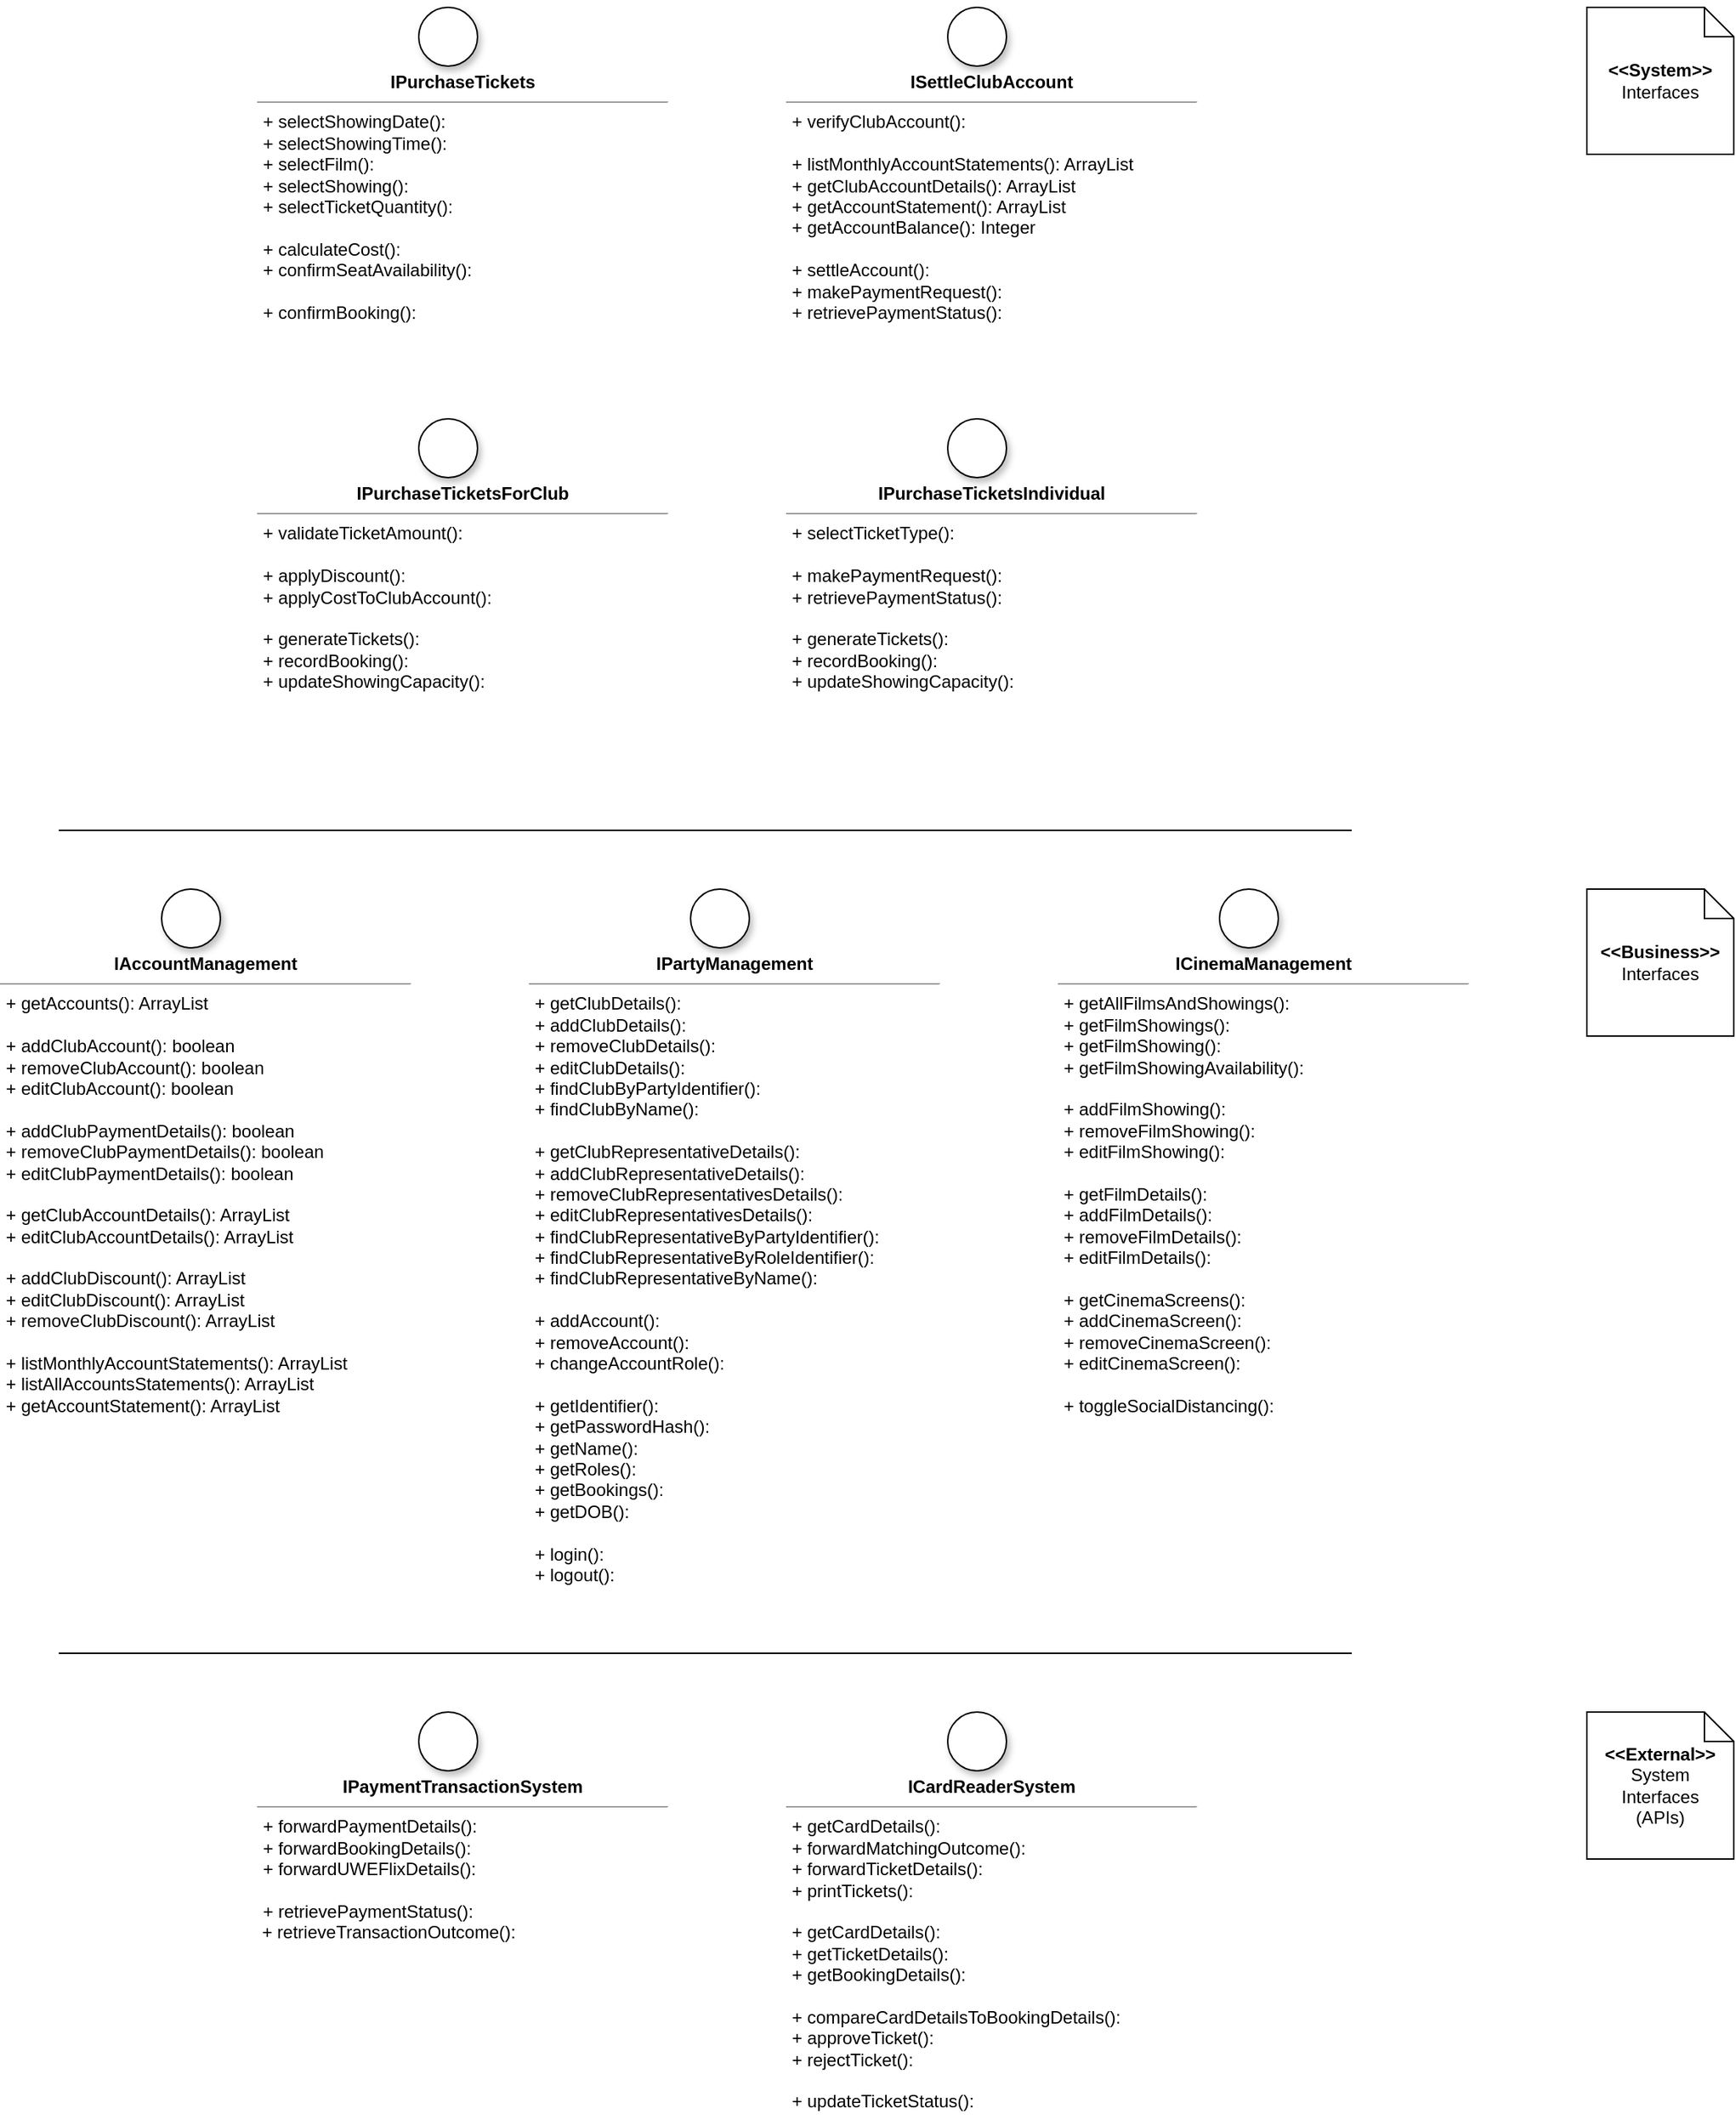 <mxfile version="14.4.3" type="device"><diagram id="UyC8QRLO25mIW05JQHN2" name="Page-1"><mxGraphModel dx="1422" dy="816" grid="1" gridSize="10" guides="1" tooltips="1" connect="1" arrows="1" fold="1" page="1" pageScale="1" pageWidth="827" pageHeight="1169" math="0" shadow="0"><root><mxCell id="0"/><mxCell id="1" parent="0"/><mxCell id="3gEaJYuZwHpeeCgXlep5-1" value="&lt;p style=&quot;margin: 0px ; margin-top: 4px ; text-align: center&quot;&gt;&lt;b&gt;IAccountManagement&lt;/b&gt;&lt;/p&gt;&lt;hr size=&quot;1&quot;&gt;&lt;p style=&quot;margin: 0px ; margin-left: 4px&quot;&gt;+ getAccounts(): ArrayList&lt;/p&gt;&lt;p style=&quot;margin: 0px ; margin-left: 4px&quot;&gt;&lt;br&gt;+ addClubAccount(): boolean&lt;/p&gt;&lt;p style=&quot;margin: 0px ; margin-left: 4px&quot;&gt;+ removeClubAccount(): boolean&lt;br&gt;&lt;/p&gt;&lt;p style=&quot;margin: 0px ; margin-left: 4px&quot;&gt;+ editClubAccount(): boolean&lt;/p&gt;&lt;p style=&quot;margin: 0px ; margin-left: 4px&quot;&gt;&lt;br&gt;&lt;/p&gt;&lt;p style=&quot;margin: 0px 0px 0px 4px&quot;&gt;+ addClubPaymentDetails(): boolean&lt;/p&gt;&lt;p style=&quot;margin: 0px 0px 0px 4px&quot;&gt;+ removeClubPaymentDetails(): boolean&lt;br&gt;&lt;/p&gt;&lt;p style=&quot;margin: 0px 0px 0px 4px&quot;&gt;+ editClubPaymentDetails(): boolean&lt;/p&gt;&lt;p style=&quot;margin: 0px ; margin-left: 4px&quot;&gt;&lt;br&gt;&lt;/p&gt;&lt;p style=&quot;margin: 0px ; margin-left: 4px&quot;&gt;+ getClubAccountDetails(): ArrayList&lt;br&gt;&lt;/p&gt;&lt;p style=&quot;margin: 0px ; margin-left: 4px&quot;&gt;+ editClubAccountDetails(): ArrayList&lt;/p&gt;&lt;p style=&quot;margin: 0px ; margin-left: 4px&quot;&gt;&lt;br&gt;&lt;/p&gt;&lt;p style=&quot;margin: 0px ; margin-left: 4px&quot;&gt;+ addClubDiscount(): ArrayList&lt;br&gt;&lt;/p&gt;&lt;p style=&quot;margin: 0px ; margin-left: 4px&quot;&gt;+ editClubDiscount(): ArrayList&lt;br&gt;&lt;/p&gt;&lt;p style=&quot;margin: 0px 0px 0px 4px&quot;&gt;+ removeClubDiscount(): ArrayList&lt;/p&gt;&lt;p style=&quot;margin: 0px ; margin-left: 4px&quot;&gt;&lt;br&gt;&lt;/p&gt;&lt;p style=&quot;margin: 0px ; margin-left: 4px&quot;&gt;+ listMonthlyAccountStatements(): ArrayList&lt;br&gt;&lt;/p&gt;&lt;p style=&quot;margin: 0px 0px 0px 4px&quot;&gt;+ listAllAccountsStatements(): ArrayList&lt;br&gt;&lt;/p&gt;&lt;p style=&quot;margin: 0px 0px 0px 4px&quot;&gt;+ getAccountStatement(): ArrayList&lt;/p&gt;" style="verticalAlign=top;align=left;overflow=fill;fontSize=12;fontFamily=Helvetica;html=1;strokeWidth=1;strokeColor=none;rounded=0;shadow=0;glass=0;sketch=0;" parent="1" vertex="1"><mxGeometry x="40" y="680" width="280" height="320" as="geometry"/></mxCell><mxCell id="3gEaJYuZwHpeeCgXlep5-28" value="&lt;b&gt;&amp;lt;&amp;lt;Business&amp;gt;&amp;gt;&lt;/b&gt;&lt;br&gt;&lt;span&gt;Interfaces&lt;/span&gt;" style="shape=note;size=20;whiteSpace=wrap;html=1;" parent="1" vertex="1"><mxGeometry x="1120" y="640" width="100" height="100" as="geometry"/></mxCell><mxCell id="3gEaJYuZwHpeeCgXlep5-29" value="" style="ellipse;whiteSpace=wrap;html=1;aspect=fixed;rounded=0;shadow=1;glass=0;sketch=0;strokeColor=#000000;strokeWidth=1;fillColor=#ffffff;" parent="1" vertex="1"><mxGeometry x="150" y="640" width="40" height="40" as="geometry"/></mxCell><mxCell id="3gEaJYuZwHpeeCgXlep5-30" value="&lt;p style=&quot;margin: 0px ; margin-top: 4px ; text-align: center&quot;&gt;&lt;b&gt;IPartyManagement&lt;/b&gt;&lt;/p&gt;&lt;hr size=&quot;1&quot;&gt;&lt;p style=&quot;margin: 0px 0px 0px 4px&quot;&gt;+ getClubDetails():&lt;br&gt;&lt;/p&gt;&lt;p style=&quot;margin: 0px 0px 0px 4px&quot;&gt;+ addClubDetails():&lt;br&gt;&lt;/p&gt;&lt;p style=&quot;margin: 0px 0px 0px 4px&quot;&gt;+ removeClubDetails():&lt;br&gt;&lt;/p&gt;&lt;p style=&quot;margin: 0px 0px 0px 4px&quot;&gt;+ editClubDetails():&lt;/p&gt;&lt;p style=&quot;margin: 0px 0px 0px 4px&quot;&gt;+ findClubByPartyIdentifier():&lt;/p&gt;&lt;p style=&quot;margin: 0px 0px 0px 4px&quot;&gt;+ findClubByName():&lt;/p&gt;&lt;p style=&quot;margin: 0px ; margin-left: 4px&quot;&gt;&lt;br&gt;&lt;/p&gt;&lt;p style=&quot;margin: 0px 0px 0px 4px&quot;&gt;+ getClubRepresentativeDetails():&lt;br&gt;&lt;/p&gt;&lt;p style=&quot;margin: 0px 0px 0px 4px&quot;&gt;+ addClubRepresentativeDetails():&lt;br&gt;&lt;/p&gt;&lt;p style=&quot;margin: 0px 0px 0px 4px&quot;&gt;+ removeClubRepresentativesDetails():&lt;br&gt;&lt;/p&gt;&lt;p style=&quot;margin: 0px 0px 0px 4px&quot;&gt;+ editClubRepresentativesDetails():&lt;/p&gt;&lt;p style=&quot;margin: 0px 0px 0px 4px&quot;&gt;+ findClubRepresentativeByPartyIdentifier():&lt;/p&gt;&lt;p style=&quot;margin: 0px 0px 0px 4px&quot;&gt;+ findClubRepresentativeByRoleIdentifier():&lt;/p&gt;&lt;p style=&quot;margin: 0px 0px 0px 4px&quot;&gt;+ findClubRepresentativeByName():&lt;/p&gt;&lt;p style=&quot;margin: 0px 0px 0px 4px&quot;&gt;&lt;br&gt;&lt;/p&gt;&lt;p style=&quot;margin: 0px 0px 0px 4px&quot;&gt;+ addAccount():&lt;/p&gt;&lt;p style=&quot;margin: 0px 0px 0px 4px&quot;&gt;+ removeAccount():&lt;/p&gt;&lt;p style=&quot;margin: 0px 0px 0px 4px&quot;&gt;+ changeAccountRole():&lt;/p&gt;&lt;p style=&quot;margin: 0px 0px 0px 4px&quot;&gt;&lt;br&gt;&lt;/p&gt;&lt;p style=&quot;margin: 0px 0px 0px 4px&quot;&gt;+ getIdentifier():&lt;/p&gt;&lt;p style=&quot;margin: 0px 0px 0px 4px&quot;&gt;+ getPasswordHash():&lt;/p&gt;&lt;p style=&quot;margin: 0px 0px 0px 4px&quot;&gt;+ getName():&lt;/p&gt;&lt;p style=&quot;margin: 0px 0px 0px 4px&quot;&gt;+ getRoles():&lt;/p&gt;&lt;p style=&quot;margin: 0px 0px 0px 4px&quot;&gt;+ getBookings():&lt;/p&gt;&lt;p style=&quot;margin: 0px 0px 0px 4px&quot;&gt;+ getDOB():&lt;/p&gt;&lt;p style=&quot;margin: 0px ; margin-left: 4px&quot;&gt;&lt;br&gt;&lt;/p&gt;&lt;p style=&quot;margin: 0px ; margin-left: 4px&quot;&gt;&lt;span&gt;+ login():&lt;/span&gt;&lt;br&gt;&lt;/p&gt;&lt;p style=&quot;margin: 0px ; margin-left: 4px&quot;&gt;+ logout():&lt;span&gt;&lt;br&gt;&lt;/span&gt;&lt;/p&gt;" style="verticalAlign=top;align=left;overflow=fill;fontSize=12;fontFamily=Helvetica;html=1;strokeWidth=1;strokeColor=none;rounded=0;shadow=0;glass=0;sketch=0;" parent="1" vertex="1"><mxGeometry x="400" y="680" width="280" height="440" as="geometry"/></mxCell><mxCell id="3gEaJYuZwHpeeCgXlep5-31" value="" style="ellipse;whiteSpace=wrap;html=1;aspect=fixed;rounded=0;shadow=1;glass=0;sketch=0;strokeColor=#000000;strokeWidth=1;fillColor=#ffffff;" parent="1" vertex="1"><mxGeometry x="510" y="640" width="40" height="40" as="geometry"/></mxCell><mxCell id="3gEaJYuZwHpeeCgXlep5-32" value="&lt;p style=&quot;margin: 0px ; margin-top: 4px ; text-align: center&quot;&gt;&lt;b&gt;ICinemaManagement&lt;/b&gt;&lt;/p&gt;&lt;hr size=&quot;1&quot;&gt;&lt;p style=&quot;margin: 0px ; margin-left: 4px&quot;&gt;+ getAllFilmsAndShowings():&lt;br&gt;&lt;/p&gt;&lt;p style=&quot;margin: 0px ; margin-left: 4px&quot;&gt;+ getFilmShowings():&lt;/p&gt;&lt;p style=&quot;margin: 0px ; margin-left: 4px&quot;&gt;+ getFilmShowing():&lt;br&gt;&lt;/p&gt;&lt;p style=&quot;margin: 0px ; margin-left: 4px&quot;&gt;+ getFilmShowingAvailability():&lt;br&gt;&lt;/p&gt;&lt;p style=&quot;margin: 0px ; margin-left: 4px&quot;&gt;&lt;br&gt;&lt;/p&gt;&lt;p style=&quot;margin: 0px ; margin-left: 4px&quot;&gt;+ addFilmShowing():&lt;br&gt;&lt;/p&gt;&lt;p style=&quot;margin: 0px ; margin-left: 4px&quot;&gt;+ removeFilmShowing():&lt;/p&gt;&lt;p style=&quot;margin: 0px ; margin-left: 4px&quot;&gt;+ editFilmShowing():&lt;/p&gt;&lt;p style=&quot;margin: 0px ; margin-left: 4px&quot;&gt;&lt;br&gt;&lt;/p&gt;&lt;p style=&quot;margin: 0px ; margin-left: 4px&quot;&gt;+ getFilmDetails():&lt;/p&gt;&lt;p style=&quot;margin: 0px ; margin-left: 4px&quot;&gt;+ addFilmDetails():&lt;br&gt;&lt;/p&gt;&lt;p style=&quot;margin: 0px ; margin-left: 4px&quot;&gt;+ removeFilmDetails():&lt;br&gt;&lt;/p&gt;&lt;p style=&quot;margin: 0px ; margin-left: 4px&quot;&gt;+ editFilmDetails():&lt;br&gt;&lt;/p&gt;&lt;p style=&quot;margin: 0px ; margin-left: 4px&quot;&gt;&lt;br&gt;&lt;/p&gt;&lt;p style=&quot;margin: 0px ; margin-left: 4px&quot;&gt;+ getCinemaScreens():&lt;/p&gt;&lt;p style=&quot;margin: 0px ; margin-left: 4px&quot;&gt;+ addCinemaScreen():&lt;br&gt;&lt;/p&gt;&lt;p style=&quot;margin: 0px 0px 0px 4px&quot;&gt;+ removeCinemaScreen():&lt;br&gt;&lt;/p&gt;&lt;p style=&quot;margin: 0px 0px 0px 4px&quot;&gt;+ editCinemaScreen():&lt;br&gt;&lt;/p&gt;&lt;p style=&quot;margin: 0px 0px 0px 4px&quot;&gt;&lt;br&gt;&lt;/p&gt;&lt;p style=&quot;margin: 0px ; margin-left: 4px&quot;&gt;+ toggleSocialDistancing():&lt;/p&gt;" style="verticalAlign=top;align=left;overflow=fill;fontSize=12;fontFamily=Helvetica;html=1;strokeWidth=1;strokeColor=none;rounded=0;shadow=0;glass=0;sketch=0;" parent="1" vertex="1"><mxGeometry x="760" y="680" width="280" height="320" as="geometry"/></mxCell><mxCell id="3gEaJYuZwHpeeCgXlep5-33" value="" style="ellipse;whiteSpace=wrap;html=1;aspect=fixed;rounded=0;shadow=1;glass=0;sketch=0;strokeColor=#000000;strokeWidth=1;fillColor=#ffffff;" parent="1" vertex="1"><mxGeometry x="870" y="640" width="40" height="40" as="geometry"/></mxCell><mxCell id="3gEaJYuZwHpeeCgXlep5-48" value="&lt;p style=&quot;margin: 0px ; margin-top: 4px ; text-align: center&quot;&gt;&lt;b&gt;IPurchaseTickets&lt;/b&gt;&lt;/p&gt;&lt;hr size=&quot;1&quot;&gt;&lt;p style=&quot;margin: 0px ; margin-left: 4px&quot;&gt;+ selectShowingDate():&lt;/p&gt;&lt;p style=&quot;margin: 0px ; margin-left: 4px&quot;&gt;+ selectShowingTime():&lt;br&gt;&lt;/p&gt;&lt;p style=&quot;margin: 0px ; margin-left: 4px&quot;&gt;+ selectFilm():&lt;/p&gt;&lt;p style=&quot;margin: 0px ; margin-left: 4px&quot;&gt;+ selectShowing():&lt;/p&gt;&lt;p style=&quot;margin: 0px ; margin-left: 4px&quot;&gt;+ selectTicketQuantity():&lt;br&gt;&lt;br&gt;&lt;/p&gt;&lt;p style=&quot;margin: 0px ; margin-left: 4px&quot;&gt;+ calculateCost():&lt;br&gt;&lt;/p&gt;&lt;p style=&quot;margin: 0px ; margin-left: 4px&quot;&gt;+ confirmSeatAvailability():&lt;/p&gt;&lt;p style=&quot;margin: 0px ; margin-left: 4px&quot;&gt;&lt;br&gt;&lt;/p&gt;&lt;p style=&quot;margin: 0px ; margin-left: 4px&quot;&gt;+ confirmBooking():&lt;/p&gt;&lt;p style=&quot;margin: 0px ; margin-left: 4px&quot;&gt;&lt;br&gt;&lt;/p&gt;" style="verticalAlign=top;align=left;overflow=fill;fontSize=12;fontFamily=Helvetica;html=1;strokeWidth=1;strokeColor=none;rounded=0;shadow=0;glass=0;sketch=0;" parent="1" vertex="1"><mxGeometry x="215" y="80" width="280" height="200" as="geometry"/></mxCell><mxCell id="3gEaJYuZwHpeeCgXlep5-49" value="&lt;b&gt;&amp;lt;&amp;lt;System&amp;gt;&amp;gt;&lt;/b&gt;&lt;br&gt;&lt;span&gt;Interfaces&lt;/span&gt;" style="shape=note;size=20;whiteSpace=wrap;html=1;" parent="1" vertex="1"><mxGeometry x="1120" y="40" width="100" height="100" as="geometry"/></mxCell><mxCell id="3gEaJYuZwHpeeCgXlep5-50" value="" style="ellipse;whiteSpace=wrap;html=1;aspect=fixed;rounded=0;shadow=1;glass=0;sketch=0;strokeColor=#000000;strokeWidth=1;fillColor=#ffffff;" parent="1" vertex="1"><mxGeometry x="325" y="40" width="40" height="40" as="geometry"/></mxCell><mxCell id="3gEaJYuZwHpeeCgXlep5-53" value="&lt;p style=&quot;margin: 0px ; margin-top: 4px ; text-align: center&quot;&gt;&lt;b&gt;IPurchaseTicketsIndividual&lt;/b&gt;&lt;/p&gt;&lt;hr size=&quot;1&quot;&gt;&lt;p style=&quot;margin: 0px 0px 0px 4px&quot;&gt;+ selectTicketType():&lt;br&gt;&lt;/p&gt;&lt;p style=&quot;margin: 0px 0px 0px 4px&quot;&gt;&lt;br&gt;&lt;/p&gt;&lt;p style=&quot;margin: 0px 0px 0px 4px&quot;&gt;+ makePaymentRequest():&lt;br&gt;&lt;/p&gt;&lt;p style=&quot;margin: 0px 0px 0px 4px&quot;&gt;+ retrievePaymentStatus():&lt;br&gt;&lt;/p&gt;&lt;p style=&quot;margin: 0px 0px 0px 4px&quot;&gt;&lt;br&gt;&lt;/p&gt;&lt;p style=&quot;margin: 0px 0px 0px 4px&quot;&gt;+ generateTickets():&lt;br&gt;+ recordBooking():&lt;br&gt;&lt;/p&gt;&lt;p style=&quot;margin: 0px 0px 0px 4px&quot;&gt;+ updateShowingCapacity():&lt;br&gt;&lt;/p&gt;&lt;p style=&quot;margin: 0px 0px 0px 4px&quot;&gt;&lt;br&gt;&lt;/p&gt;" style="verticalAlign=top;align=left;overflow=fill;fontSize=12;fontFamily=Helvetica;html=1;strokeWidth=1;strokeColor=none;rounded=0;shadow=0;glass=0;sketch=0;" parent="1" vertex="1"><mxGeometry x="575" y="360" width="280" height="200" as="geometry"/></mxCell><mxCell id="3gEaJYuZwHpeeCgXlep5-54" value="" style="ellipse;whiteSpace=wrap;html=1;aspect=fixed;rounded=0;shadow=1;glass=0;sketch=0;strokeColor=#000000;strokeWidth=1;fillColor=#ffffff;" parent="1" vertex="1"><mxGeometry x="685" y="320" width="40" height="40" as="geometry"/></mxCell><mxCell id="3gEaJYuZwHpeeCgXlep5-55" value="&lt;p style=&quot;margin: 0px ; margin-top: 4px ; text-align: center&quot;&gt;&lt;b&gt;IPaymentTransactionSystem&lt;/b&gt;&lt;/p&gt;&lt;hr size=&quot;1&quot;&gt;&lt;p style=&quot;margin: 0px ; margin-left: 4px&quot;&gt;+ forwardPaymentDetails():&lt;/p&gt;&lt;p style=&quot;margin: 0px ; margin-left: 4px&quot;&gt;+ forwardBookingDetails():&lt;br&gt;&lt;/p&gt;&lt;p style=&quot;margin: 0px ; margin-left: 4px&quot;&gt;+ forwardUWEFlixDetails():&lt;br&gt;&lt;/p&gt;&lt;p style=&quot;margin: 0px ; margin-left: 4px&quot;&gt;&lt;span&gt;&lt;br&gt;&lt;/span&gt;&lt;/p&gt;&lt;p style=&quot;margin: 0px ; margin-left: 4px&quot;&gt;&lt;span&gt;+ retrievePaymentStatus():&lt;/span&gt;&lt;br&gt;&lt;/p&gt;&amp;nbsp;+ retrieveTransactionOutcome():" style="verticalAlign=top;align=left;overflow=fill;fontSize=12;fontFamily=Helvetica;html=1;strokeWidth=1;strokeColor=none;rounded=0;shadow=0;glass=0;sketch=0;" parent="1" vertex="1"><mxGeometry x="215" y="1240" width="280" height="140" as="geometry"/></mxCell><mxCell id="3gEaJYuZwHpeeCgXlep5-56" value="&lt;b&gt;&amp;lt;&amp;lt;External&amp;gt;&amp;gt;&lt;/b&gt;&lt;br&gt;&lt;span&gt;System&lt;br&gt;Interfaces&lt;br&gt;(APIs)&lt;br&gt;&lt;/span&gt;" style="shape=note;size=20;whiteSpace=wrap;html=1;" parent="1" vertex="1"><mxGeometry x="1120" y="1200" width="100" height="100" as="geometry"/></mxCell><mxCell id="3gEaJYuZwHpeeCgXlep5-57" value="" style="ellipse;whiteSpace=wrap;html=1;aspect=fixed;rounded=0;shadow=1;glass=0;sketch=0;strokeColor=#000000;strokeWidth=1;fillColor=#ffffff;" parent="1" vertex="1"><mxGeometry x="325" y="1200" width="40" height="40" as="geometry"/></mxCell><mxCell id="3gEaJYuZwHpeeCgXlep5-60" value="&lt;p style=&quot;margin: 0px ; margin-top: 4px ; text-align: center&quot;&gt;&lt;b&gt;ICardReaderSystem&lt;/b&gt;&lt;/p&gt;&lt;hr size=&quot;1&quot;&gt;&lt;p style=&quot;margin: 0px ; margin-left: 4px&quot;&gt;+ getCardDetails():&lt;/p&gt;&lt;p style=&quot;margin: 0px ; margin-left: 4px&quot;&gt;+ forwardMatchingOutcome():&lt;br&gt;&lt;/p&gt;&lt;p style=&quot;margin: 0px ; margin-left: 4px&quot;&gt;+ forwardTicketDetails():&lt;br&gt;&lt;/p&gt;&lt;p style=&quot;margin: 0px ; margin-left: 4px&quot;&gt;+ printTickets():&lt;br&gt;&lt;/p&gt;&lt;p style=&quot;margin: 0px ; margin-left: 4px&quot;&gt;&lt;br&gt;&lt;/p&gt;&lt;p style=&quot;margin: 0px 0px 0px 4px&quot;&gt;+ getCardDetails():&lt;/p&gt;&lt;p style=&quot;margin: 0px 0px 0px 4px&quot;&gt;+ getTicketDetails():&lt;br&gt;&lt;/p&gt;&lt;p style=&quot;margin: 0px 0px 0px 4px&quot;&gt;+ getBookingDetails():&lt;/p&gt;&lt;p style=&quot;margin: 0px 0px 0px 4px&quot;&gt;&lt;br&gt;&lt;/p&gt;&lt;p style=&quot;margin: 0px 0px 0px 4px&quot;&gt;+ compareCardDetailsToBookingDetails():&lt;/p&gt;&lt;p style=&quot;margin: 0px 0px 0px 4px&quot;&gt;+ approveTicket():&lt;/p&gt;&lt;p style=&quot;margin: 0px 0px 0px 4px&quot;&gt;+ rejectTicket():&lt;/p&gt;&lt;p style=&quot;margin: 0px 0px 0px 4px&quot;&gt;&lt;br&gt;&lt;/p&gt;&lt;p style=&quot;margin: 0px 0px 0px 4px&quot;&gt;+ updateTicketStatus():&lt;/p&gt;&lt;p style=&quot;margin: 0px ; margin-left: 4px&quot;&gt;&lt;br&gt;&lt;/p&gt;&lt;p style=&quot;margin: 0px ; margin-left: 4px&quot;&gt;&lt;br&gt;&lt;/p&gt;&lt;p style=&quot;margin: 0px ; margin-left: 4px&quot;&gt;&lt;br&gt;&lt;/p&gt;" style="verticalAlign=top;align=left;overflow=fill;fontSize=12;fontFamily=Helvetica;html=1;strokeWidth=1;strokeColor=none;rounded=0;shadow=0;glass=0;sketch=0;" parent="1" vertex="1"><mxGeometry x="575" y="1240" width="280" height="240" as="geometry"/></mxCell><mxCell id="3gEaJYuZwHpeeCgXlep5-61" value="" style="ellipse;whiteSpace=wrap;html=1;aspect=fixed;rounded=0;shadow=1;glass=0;sketch=0;strokeColor=#000000;strokeWidth=1;fillColor=#ffffff;" parent="1" vertex="1"><mxGeometry x="685" y="1200" width="40" height="40" as="geometry"/></mxCell><mxCell id="fL88O7QzvwMJ6pOgSvPZ-1" value="&lt;p style=&quot;margin: 0px ; margin-top: 4px ; text-align: center&quot;&gt;&lt;b&gt;IPurchaseTicketsForClub&lt;/b&gt;&lt;/p&gt;&lt;hr size=&quot;1&quot;&gt;&lt;p style=&quot;margin: 0px 0px 0px 4px&quot;&gt;&lt;span&gt;+ validateTicketAmount():&lt;/span&gt;&lt;br&gt;&lt;/p&gt;&lt;p style=&quot;margin: 0px 0px 0px 4px&quot;&gt;&lt;br&gt;&lt;/p&gt;&lt;p style=&quot;margin: 0px 0px 0px 4px&quot;&gt;+ applyDiscount():&lt;br&gt;&lt;/p&gt;&lt;p style=&quot;margin: 0px 0px 0px 4px&quot;&gt;&lt;span&gt;+ applyCostToClubAccount():&lt;/span&gt;&lt;br&gt;&lt;/p&gt;&lt;p style=&quot;margin: 0px 0px 0px 4px&quot;&gt;&lt;br&gt;&lt;/p&gt;&lt;p style=&quot;margin: 0px 0px 0px 4px&quot;&gt;+ generateTickets():&lt;br&gt;+ recordBooking():&lt;br&gt;&lt;/p&gt;&lt;p style=&quot;margin: 0px 0px 0px 4px&quot;&gt;+ updateShowingCapacity():&lt;/p&gt;&lt;p style=&quot;margin: 0px ; margin-left: 4px&quot;&gt;&lt;br&gt;&lt;/p&gt;" style="verticalAlign=top;align=left;overflow=fill;fontSize=12;fontFamily=Helvetica;html=1;strokeWidth=1;strokeColor=none;rounded=0;shadow=0;glass=0;sketch=0;" parent="1" vertex="1"><mxGeometry x="215" y="360" width="280" height="190" as="geometry"/></mxCell><mxCell id="fL88O7QzvwMJ6pOgSvPZ-2" value="" style="ellipse;whiteSpace=wrap;html=1;aspect=fixed;rounded=0;shadow=1;glass=0;sketch=0;strokeColor=#000000;strokeWidth=1;fillColor=#ffffff;" parent="1" vertex="1"><mxGeometry x="325" y="320" width="40" height="40" as="geometry"/></mxCell><mxCell id="fL88O7QzvwMJ6pOgSvPZ-3" value="" style="endArrow=none;html=1;" parent="1" edge="1"><mxGeometry width="50" height="50" relative="1" as="geometry"><mxPoint x="80" y="600" as="sourcePoint"/><mxPoint x="960" y="600" as="targetPoint"/></mxGeometry></mxCell><mxCell id="fL88O7QzvwMJ6pOgSvPZ-5" value="" style="endArrow=none;html=1;" parent="1" edge="1"><mxGeometry width="50" height="50" relative="1" as="geometry"><mxPoint x="80" y="1160" as="sourcePoint"/><mxPoint x="960" y="1160" as="targetPoint"/></mxGeometry></mxCell><mxCell id="wItJFEPxpmePIK_u9RMt-3" value="&lt;p style=&quot;margin: 0px ; margin-top: 4px ; text-align: center&quot;&gt;&lt;b&gt;ISettleClubAccount&lt;/b&gt;&lt;/p&gt;&lt;hr size=&quot;1&quot;&gt;&lt;p style=&quot;margin: 0px 0px 0px 4px&quot;&gt;&lt;span&gt;+ verifyClubAccount():&lt;/span&gt;&lt;/p&gt;&lt;p style=&quot;margin: 0px 0px 0px 4px&quot;&gt;&lt;span&gt;&lt;br&gt;&lt;/span&gt;&lt;/p&gt;&lt;p style=&quot;margin: 0px 0px 0px 4px&quot;&gt;+ listMonthlyAccountStatements(): ArrayList&lt;span&gt;&lt;br&gt;&lt;/span&gt;&lt;/p&gt;&lt;p style=&quot;margin: 0px 0px 0px 4px&quot;&gt;+ getClubAccountDetails(): ArrayList&lt;/p&gt;&lt;p style=&quot;margin: 0px 0px 0px 4px&quot;&gt;+ getAccountStatement(): ArrayList&lt;/p&gt;&lt;p style=&quot;margin: 0px 0px 0px 4px&quot;&gt;+ getAccountBalance(): Integer&lt;br&gt;&lt;br&gt;&lt;/p&gt;&lt;p style=&quot;margin: 0px 0px 0px 4px&quot;&gt;+ settleAccount():&lt;/p&gt;&lt;p style=&quot;margin: 0px 0px 0px 4px&quot;&gt;+ makePaymentRequest():&lt;br&gt;&lt;/p&gt;&lt;p style=&quot;margin: 0px 0px 0px 4px&quot;&gt;+ retrievePaymentStatus():&lt;br&gt;&lt;/p&gt;&lt;p style=&quot;margin: 0px 0px 0px 4px&quot;&gt;&lt;br&gt;&lt;/p&gt;" style="verticalAlign=top;align=left;overflow=fill;fontSize=12;fontFamily=Helvetica;html=1;strokeWidth=1;strokeColor=none;rounded=0;shadow=0;glass=0;sketch=0;" parent="1" vertex="1"><mxGeometry x="575" y="80" width="280" height="220" as="geometry"/></mxCell><mxCell id="wItJFEPxpmePIK_u9RMt-4" value="" style="ellipse;whiteSpace=wrap;html=1;aspect=fixed;rounded=0;shadow=1;glass=0;sketch=0;strokeColor=#000000;strokeWidth=1;fillColor=#ffffff;" parent="1" vertex="1"><mxGeometry x="685" y="40" width="40" height="40" as="geometry"/></mxCell></root></mxGraphModel></diagram></mxfile>